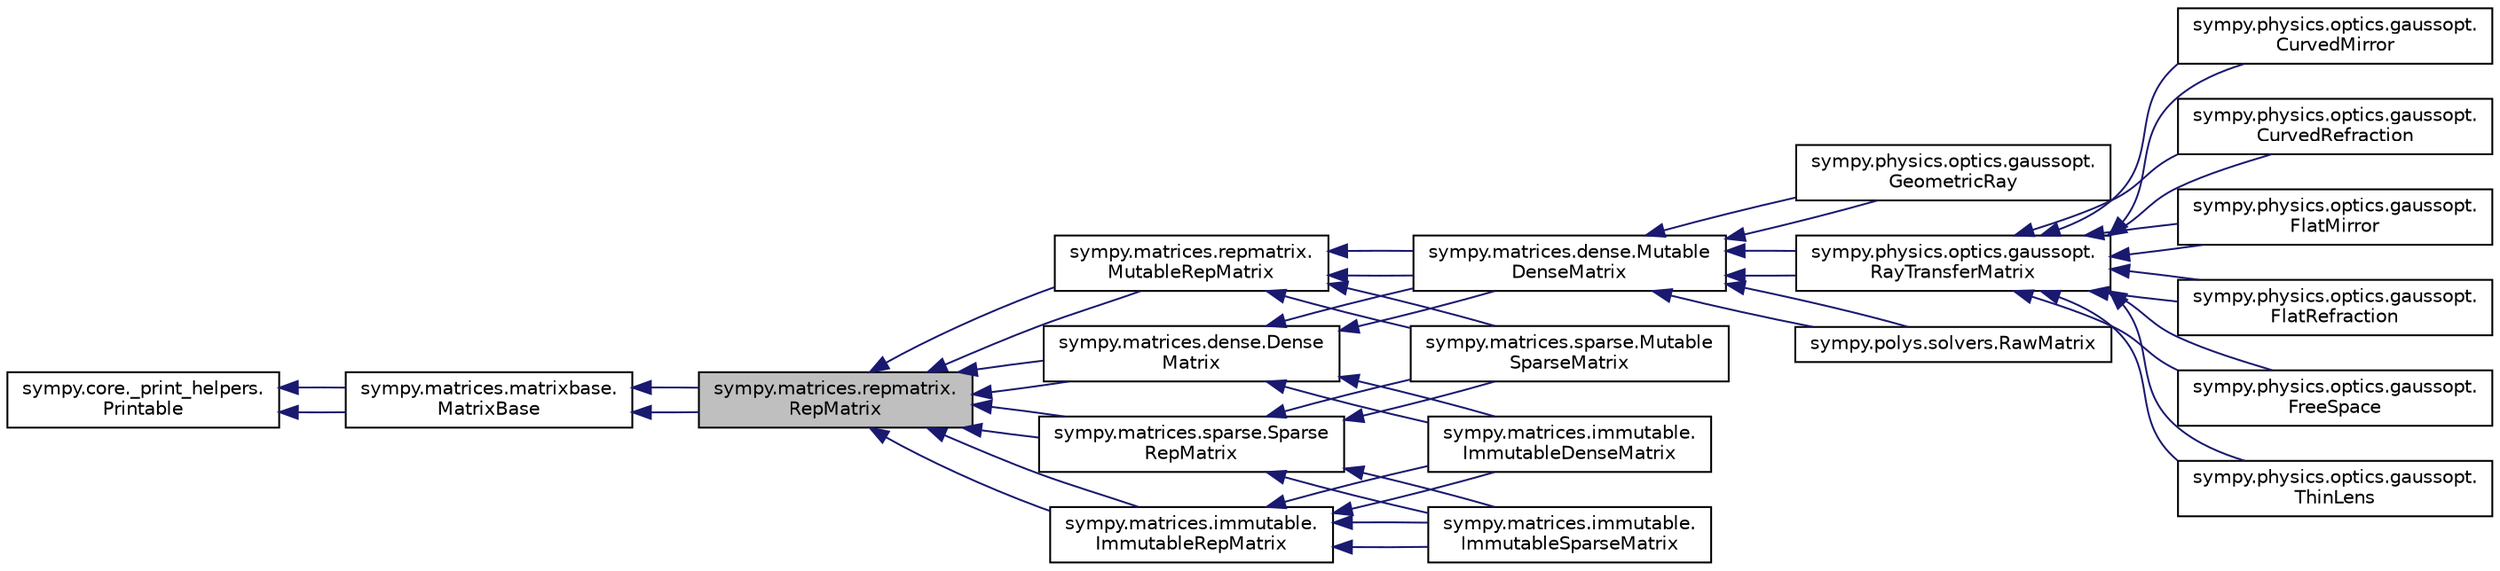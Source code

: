digraph "sympy.matrices.repmatrix.RepMatrix"
{
 // LATEX_PDF_SIZE
  edge [fontname="Helvetica",fontsize="10",labelfontname="Helvetica",labelfontsize="10"];
  node [fontname="Helvetica",fontsize="10",shape=record];
  rankdir="LR";
  Node1 [label="sympy.matrices.repmatrix.\lRepMatrix",height=0.2,width=0.4,color="black", fillcolor="grey75", style="filled", fontcolor="black",tooltip=" "];
  Node2 -> Node1 [dir="back",color="midnightblue",fontsize="10",style="solid",fontname="Helvetica"];
  Node2 [label="sympy.matrices.matrixbase.\lMatrixBase",height=0.2,width=0.4,color="black", fillcolor="white", style="filled",URL="$classsympy_1_1matrices_1_1matrixbase_1_1MatrixBase.html",tooltip=" "];
  Node3 -> Node2 [dir="back",color="midnightblue",fontsize="10",style="solid",fontname="Helvetica"];
  Node3 [label="sympy.core._print_helpers.\lPrintable",height=0.2,width=0.4,color="black", fillcolor="white", style="filled",URL="$classsympy_1_1core_1_1__print__helpers_1_1Printable.html",tooltip=" "];
  Node3 -> Node2 [dir="back",color="midnightblue",fontsize="10",style="solid",fontname="Helvetica"];
  Node2 -> Node1 [dir="back",color="midnightblue",fontsize="10",style="solid",fontname="Helvetica"];
  Node1 -> Node4 [dir="back",color="midnightblue",fontsize="10",style="solid",fontname="Helvetica"];
  Node4 [label="sympy.matrices.dense.Dense\lMatrix",height=0.2,width=0.4,color="black", fillcolor="white", style="filled",URL="$classsympy_1_1matrices_1_1dense_1_1DenseMatrix.html",tooltip=" "];
  Node4 -> Node5 [dir="back",color="midnightblue",fontsize="10",style="solid",fontname="Helvetica"];
  Node5 [label="sympy.matrices.dense.Mutable\lDenseMatrix",height=0.2,width=0.4,color="black", fillcolor="white", style="filled",URL="$classsympy_1_1matrices_1_1dense_1_1MutableDenseMatrix.html",tooltip=" "];
  Node5 -> Node6 [dir="back",color="midnightblue",fontsize="10",style="solid",fontname="Helvetica"];
  Node6 [label="sympy.physics.optics.gaussopt.\lGeometricRay",height=0.2,width=0.4,color="black", fillcolor="white", style="filled",URL="$classsympy_1_1physics_1_1optics_1_1gaussopt_1_1GeometricRay.html",tooltip=" "];
  Node5 -> Node6 [dir="back",color="midnightblue",fontsize="10",style="solid",fontname="Helvetica"];
  Node5 -> Node7 [dir="back",color="midnightblue",fontsize="10",style="solid",fontname="Helvetica"];
  Node7 [label="sympy.physics.optics.gaussopt.\lRayTransferMatrix",height=0.2,width=0.4,color="black", fillcolor="white", style="filled",URL="$classsympy_1_1physics_1_1optics_1_1gaussopt_1_1RayTransferMatrix.html",tooltip="A, B, C, D matrices."];
  Node7 -> Node8 [dir="back",color="midnightblue",fontsize="10",style="solid",fontname="Helvetica"];
  Node8 [label="sympy.physics.optics.gaussopt.\lCurvedMirror",height=0.2,width=0.4,color="black", fillcolor="white", style="filled",URL="$classsympy_1_1physics_1_1optics_1_1gaussopt_1_1CurvedMirror.html",tooltip=" "];
  Node7 -> Node8 [dir="back",color="midnightblue",fontsize="10",style="solid",fontname="Helvetica"];
  Node7 -> Node9 [dir="back",color="midnightblue",fontsize="10",style="solid",fontname="Helvetica"];
  Node9 [label="sympy.physics.optics.gaussopt.\lCurvedRefraction",height=0.2,width=0.4,color="black", fillcolor="white", style="filled",URL="$classsympy_1_1physics_1_1optics_1_1gaussopt_1_1CurvedRefraction.html",tooltip=" "];
  Node7 -> Node9 [dir="back",color="midnightblue",fontsize="10",style="solid",fontname="Helvetica"];
  Node7 -> Node10 [dir="back",color="midnightblue",fontsize="10",style="solid",fontname="Helvetica"];
  Node10 [label="sympy.physics.optics.gaussopt.\lFlatMirror",height=0.2,width=0.4,color="black", fillcolor="white", style="filled",URL="$classsympy_1_1physics_1_1optics_1_1gaussopt_1_1FlatMirror.html",tooltip=" "];
  Node7 -> Node10 [dir="back",color="midnightblue",fontsize="10",style="solid",fontname="Helvetica"];
  Node7 -> Node11 [dir="back",color="midnightblue",fontsize="10",style="solid",fontname="Helvetica"];
  Node11 [label="sympy.physics.optics.gaussopt.\lFlatRefraction",height=0.2,width=0.4,color="black", fillcolor="white", style="filled",URL="$classsympy_1_1physics_1_1optics_1_1gaussopt_1_1FlatRefraction.html",tooltip=" "];
  Node7 -> Node11 [dir="back",color="midnightblue",fontsize="10",style="solid",fontname="Helvetica"];
  Node7 -> Node12 [dir="back",color="midnightblue",fontsize="10",style="solid",fontname="Helvetica"];
  Node12 [label="sympy.physics.optics.gaussopt.\lFreeSpace",height=0.2,width=0.4,color="black", fillcolor="white", style="filled",URL="$classsympy_1_1physics_1_1optics_1_1gaussopt_1_1FreeSpace.html",tooltip=" "];
  Node7 -> Node12 [dir="back",color="midnightblue",fontsize="10",style="solid",fontname="Helvetica"];
  Node7 -> Node13 [dir="back",color="midnightblue",fontsize="10",style="solid",fontname="Helvetica"];
  Node13 [label="sympy.physics.optics.gaussopt.\lThinLens",height=0.2,width=0.4,color="black", fillcolor="white", style="filled",URL="$classsympy_1_1physics_1_1optics_1_1gaussopt_1_1ThinLens.html",tooltip=" "];
  Node7 -> Node13 [dir="back",color="midnightblue",fontsize="10",style="solid",fontname="Helvetica"];
  Node5 -> Node7 [dir="back",color="midnightblue",fontsize="10",style="solid",fontname="Helvetica"];
  Node5 -> Node14 [dir="back",color="midnightblue",fontsize="10",style="solid",fontname="Helvetica"];
  Node14 [label="sympy.polys.solvers.RawMatrix",height=0.2,width=0.4,color="black", fillcolor="white", style="filled",URL="$classsympy_1_1polys_1_1solvers_1_1RawMatrix.html",tooltip=" "];
  Node5 -> Node14 [dir="back",color="midnightblue",fontsize="10",style="solid",fontname="Helvetica"];
  Node4 -> Node5 [dir="back",color="midnightblue",fontsize="10",style="solid",fontname="Helvetica"];
  Node4 -> Node15 [dir="back",color="midnightblue",fontsize="10",style="solid",fontname="Helvetica"];
  Node15 [label="sympy.matrices.immutable.\lImmutableDenseMatrix",height=0.2,width=0.4,color="black", fillcolor="white", style="filled",URL="$classsympy_1_1matrices_1_1immutable_1_1ImmutableDenseMatrix.html",tooltip=" "];
  Node4 -> Node15 [dir="back",color="midnightblue",fontsize="10",style="solid",fontname="Helvetica"];
  Node1 -> Node4 [dir="back",color="midnightblue",fontsize="10",style="solid",fontname="Helvetica"];
  Node1 -> Node16 [dir="back",color="midnightblue",fontsize="10",style="solid",fontname="Helvetica"];
  Node16 [label="sympy.matrices.immutable.\lImmutableRepMatrix",height=0.2,width=0.4,color="black", fillcolor="white", style="filled",URL="$classsympy_1_1matrices_1_1immutable_1_1ImmutableRepMatrix.html",tooltip=" "];
  Node16 -> Node15 [dir="back",color="midnightblue",fontsize="10",style="solid",fontname="Helvetica"];
  Node16 -> Node15 [dir="back",color="midnightblue",fontsize="10",style="solid",fontname="Helvetica"];
  Node16 -> Node17 [dir="back",color="midnightblue",fontsize="10",style="solid",fontname="Helvetica"];
  Node17 [label="sympy.matrices.immutable.\lImmutableSparseMatrix",height=0.2,width=0.4,color="black", fillcolor="white", style="filled",URL="$classsympy_1_1matrices_1_1immutable_1_1ImmutableSparseMatrix.html",tooltip=" "];
  Node16 -> Node17 [dir="back",color="midnightblue",fontsize="10",style="solid",fontname="Helvetica"];
  Node1 -> Node16 [dir="back",color="midnightblue",fontsize="10",style="solid",fontname="Helvetica"];
  Node1 -> Node18 [dir="back",color="midnightblue",fontsize="10",style="solid",fontname="Helvetica"];
  Node18 [label="sympy.matrices.repmatrix.\lMutableRepMatrix",height=0.2,width=0.4,color="black", fillcolor="white", style="filled",URL="$classsympy_1_1matrices_1_1repmatrix_1_1MutableRepMatrix.html",tooltip=" "];
  Node18 -> Node5 [dir="back",color="midnightblue",fontsize="10",style="solid",fontname="Helvetica"];
  Node18 -> Node5 [dir="back",color="midnightblue",fontsize="10",style="solid",fontname="Helvetica"];
  Node18 -> Node19 [dir="back",color="midnightblue",fontsize="10",style="solid",fontname="Helvetica"];
  Node19 [label="sympy.matrices.sparse.Mutable\lSparseMatrix",height=0.2,width=0.4,color="black", fillcolor="white", style="filled",URL="$classsympy_1_1matrices_1_1sparse_1_1MutableSparseMatrix.html",tooltip=" "];
  Node18 -> Node19 [dir="back",color="midnightblue",fontsize="10",style="solid",fontname="Helvetica"];
  Node1 -> Node18 [dir="back",color="midnightblue",fontsize="10",style="solid",fontname="Helvetica"];
  Node1 -> Node20 [dir="back",color="midnightblue",fontsize="10",style="solid",fontname="Helvetica"];
  Node20 [label="sympy.matrices.sparse.Sparse\lRepMatrix",height=0.2,width=0.4,color="black", fillcolor="white", style="filled",URL="$classsympy_1_1matrices_1_1sparse_1_1SparseRepMatrix.html",tooltip=" "];
  Node20 -> Node17 [dir="back",color="midnightblue",fontsize="10",style="solid",fontname="Helvetica"];
  Node20 -> Node17 [dir="back",color="midnightblue",fontsize="10",style="solid",fontname="Helvetica"];
  Node20 -> Node19 [dir="back",color="midnightblue",fontsize="10",style="solid",fontname="Helvetica"];
  Node20 -> Node19 [dir="back",color="midnightblue",fontsize="10",style="solid",fontname="Helvetica"];
  Node1 -> Node20 [dir="back",color="midnightblue",fontsize="10",style="solid",fontname="Helvetica"];
}
